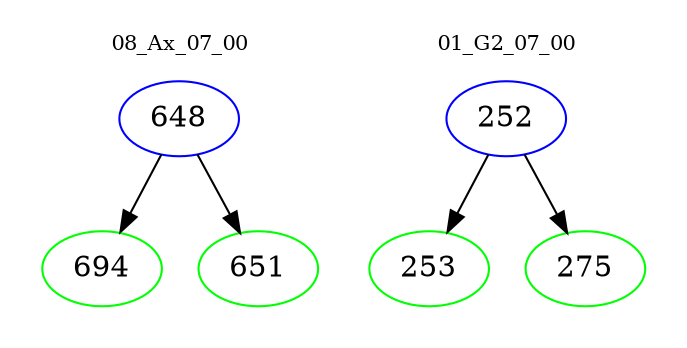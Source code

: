 digraph{
subgraph cluster_0 {
color = white
label = "08_Ax_07_00";
fontsize=10;
T0_648 [label="648", color="blue"]
T0_648 -> T0_694 [color="black"]
T0_694 [label="694", color="green"]
T0_648 -> T0_651 [color="black"]
T0_651 [label="651", color="green"]
}
subgraph cluster_1 {
color = white
label = "01_G2_07_00";
fontsize=10;
T1_252 [label="252", color="blue"]
T1_252 -> T1_253 [color="black"]
T1_253 [label="253", color="green"]
T1_252 -> T1_275 [color="black"]
T1_275 [label="275", color="green"]
}
}
